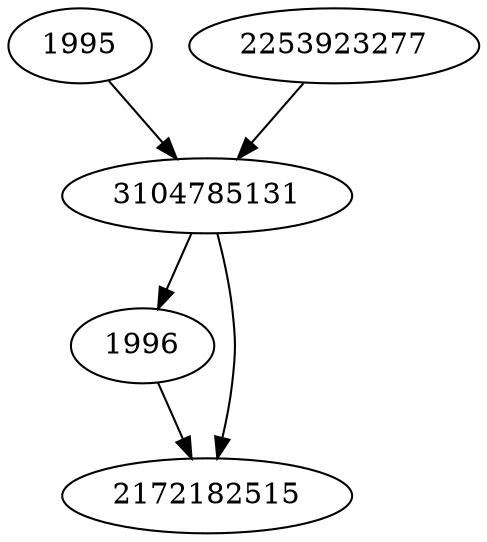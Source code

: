 strict digraph  {
3104785131;
1995;
1996;
2253923277;
2172182515;
3104785131 -> 1996;
3104785131 -> 2172182515;
1995 -> 3104785131;
1996 -> 2172182515;
2253923277 -> 3104785131;
}
